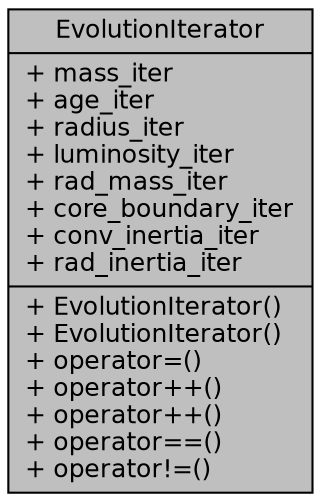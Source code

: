digraph "EvolutionIterator"
{
 // INTERACTIVE_SVG=YES
  edge [fontname="Helvetica",fontsize="12",labelfontname="Helvetica",labelfontsize="12"];
  node [fontname="Helvetica",fontsize="12",shape=record];
  Node1 [label="{EvolutionIterator\n|+ mass_iter\l+ age_iter\l+ radius_iter\l+ luminosity_iter\l+ rad_mass_iter\l+ core_boundary_iter\l+ conv_inertia_iter\l+ rad_inertia_iter\l|+ EvolutionIterator()\l+ EvolutionIterator()\l+ operator=()\l+ operator++()\l+ operator++()\l+ operator==()\l+ operator!=()\l}",height=0.2,width=0.4,color="black", fillcolor="grey75", style="filled", fontcolor="black"];
}
